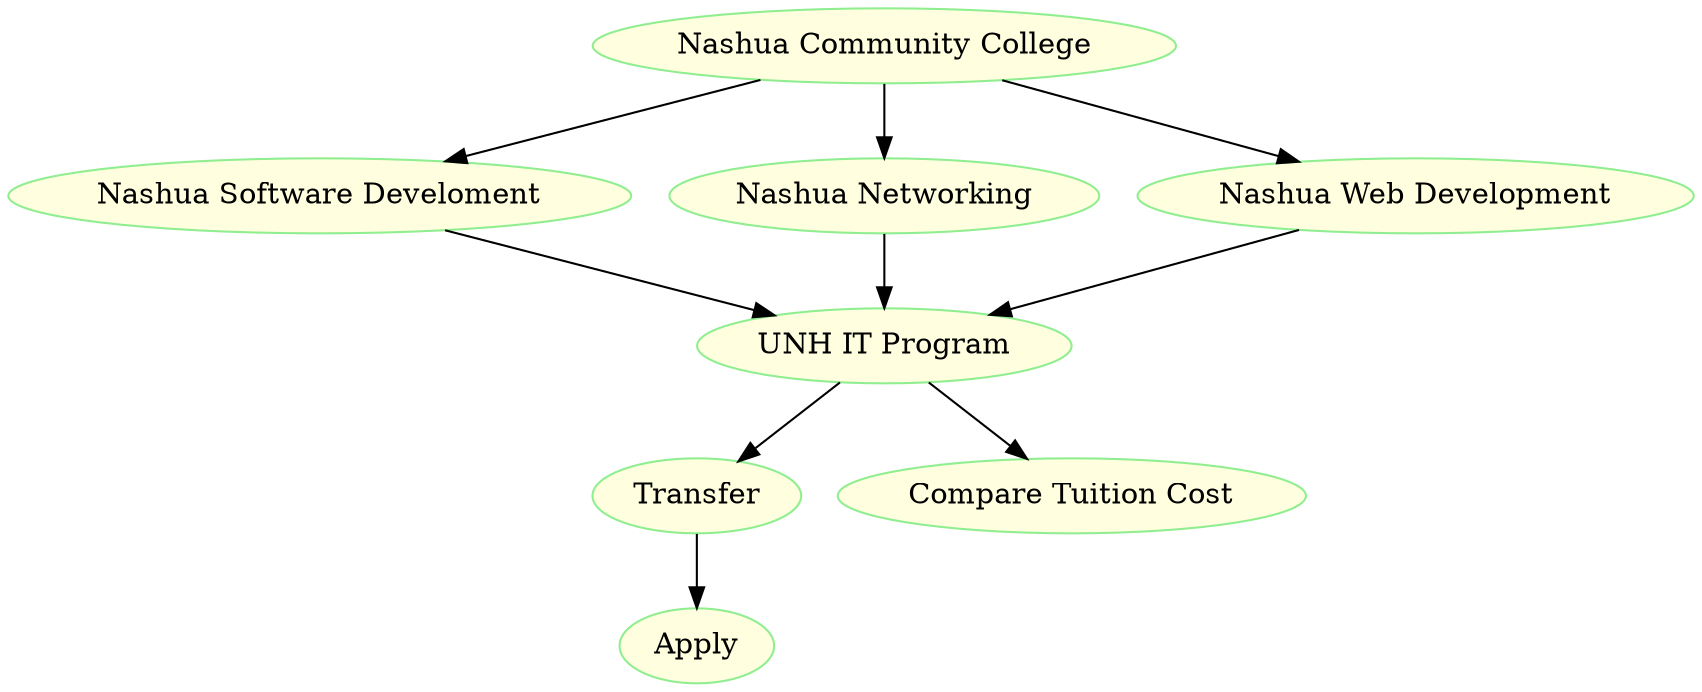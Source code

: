 digraph G {

       transfer [label="Transfer"  URL= "https://www.nhtransfer.org/sites/nhtransfer.org/files/media/nhtransferapplication.pdf" color=lightgreen fillcolor=lightyellow style=filled]
  compare_tuition_cost [label="Compare Tuition Cost" URL="https://manchester.unh.edu/costs" color=lightgreen fillcolor=lightyellow style=filled]


    list_of_unh_programs [label="UNH IT Program" URL= "https://manchester.unh.edu/academics/degree-programs/information-technology" color=lightgreen fillcolor=lightyellow style=filled]
    nashua [label="Nashua Community College" URL="/transfer_college?college=nashua" color=lightgreen fillcolor=lightyellow    style=filled]
apply [label=Apply URL="/index.html" color=lightgreen fillcolor=lightyellow style=filled]
	nashua_software_development [label="Nashua Software Develoment" URL="https://manchester.unh.edu/sites/default/files/media/ncc_software_dev_cis_pathways_0.pdf" color=lightgreen fillcolor=lightyellow style=filled]
	nashua_networking [label="Nashua Networking" URL="https://manchester.unh.edu/sites/default/files/media/ncc_comp_net_cis_pathways_0.pdf"  color=lightgreen fillcolor=lightyellow style=filled ]
	nashua_web [label="Nashua Web Development" URL= "https://manchester.unh.edu/sites/default/files/media/ncc_web_app_cis_pathways_0.pdf" color=lightgreen fillcolor=lightyellow style=filled ]
	
	nashua -> nashua_software_development
	nashua -> nashua_networking
             nashua -> nashua_web
             nashua_software_development -> list_of_unh_programs
             nashua_networking -> list_of_unh_programs
             nashua_web -> list_of_unh_programs
	list_of_unh_programs -> transfer
	list_of_unh_programs -> compare_tuition_cost
	 transfer -> apply 


}






















